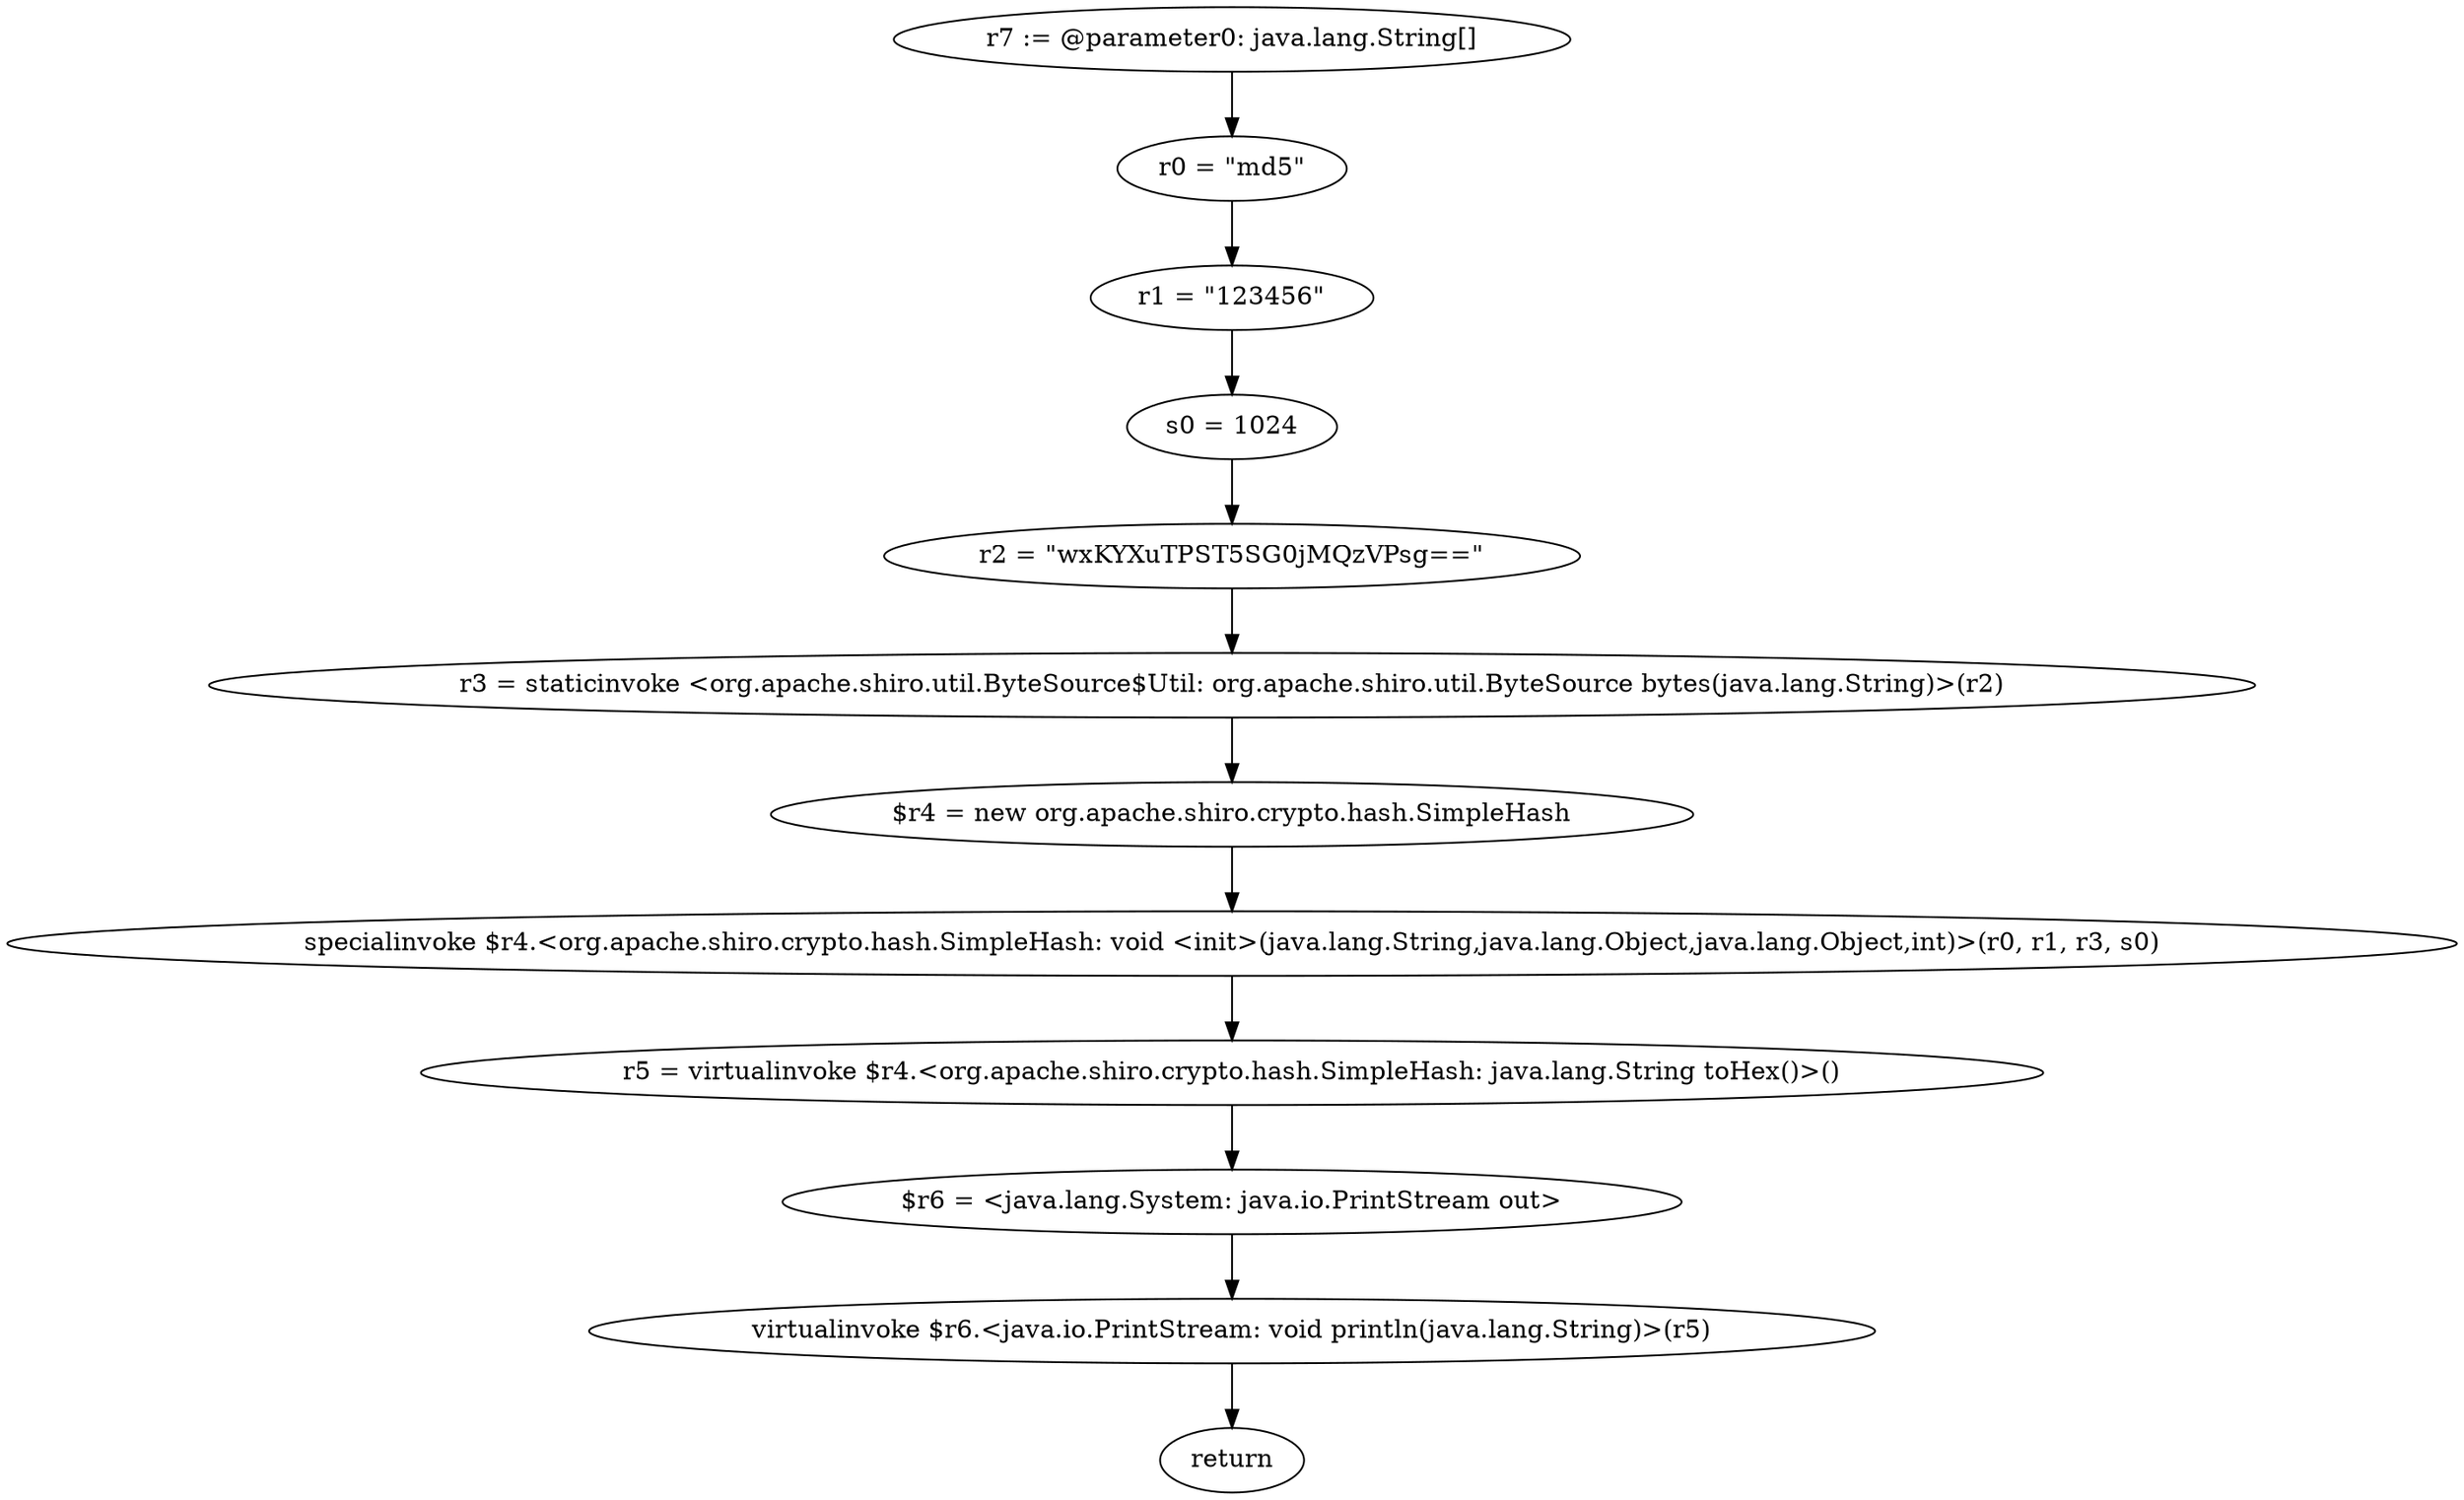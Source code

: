 digraph "unitGraph" {
    "r7 := @parameter0: java.lang.String[]"
    "r0 = \"md5\""
    "r1 = \"123456\""
    "s0 = 1024"
    "r2 = \"wxKYXuTPST5SG0jMQzVPsg==\""
    "r3 = staticinvoke <org.apache.shiro.util.ByteSource$Util: org.apache.shiro.util.ByteSource bytes(java.lang.String)>(r2)"
    "$r4 = new org.apache.shiro.crypto.hash.SimpleHash"
    "specialinvoke $r4.<org.apache.shiro.crypto.hash.SimpleHash: void <init>(java.lang.String,java.lang.Object,java.lang.Object,int)>(r0, r1, r3, s0)"
    "r5 = virtualinvoke $r4.<org.apache.shiro.crypto.hash.SimpleHash: java.lang.String toHex()>()"
    "$r6 = <java.lang.System: java.io.PrintStream out>"
    "virtualinvoke $r6.<java.io.PrintStream: void println(java.lang.String)>(r5)"
    "return"
    "r7 := @parameter0: java.lang.String[]"->"r0 = \"md5\"";
    "r0 = \"md5\""->"r1 = \"123456\"";
    "r1 = \"123456\""->"s0 = 1024";
    "s0 = 1024"->"r2 = \"wxKYXuTPST5SG0jMQzVPsg==\"";
    "r2 = \"wxKYXuTPST5SG0jMQzVPsg==\""->"r3 = staticinvoke <org.apache.shiro.util.ByteSource$Util: org.apache.shiro.util.ByteSource bytes(java.lang.String)>(r2)";
    "r3 = staticinvoke <org.apache.shiro.util.ByteSource$Util: org.apache.shiro.util.ByteSource bytes(java.lang.String)>(r2)"->"$r4 = new org.apache.shiro.crypto.hash.SimpleHash";
    "$r4 = new org.apache.shiro.crypto.hash.SimpleHash"->"specialinvoke $r4.<org.apache.shiro.crypto.hash.SimpleHash: void <init>(java.lang.String,java.lang.Object,java.lang.Object,int)>(r0, r1, r3, s0)";
    "specialinvoke $r4.<org.apache.shiro.crypto.hash.SimpleHash: void <init>(java.lang.String,java.lang.Object,java.lang.Object,int)>(r0, r1, r3, s0)"->"r5 = virtualinvoke $r4.<org.apache.shiro.crypto.hash.SimpleHash: java.lang.String toHex()>()";
    "r5 = virtualinvoke $r4.<org.apache.shiro.crypto.hash.SimpleHash: java.lang.String toHex()>()"->"$r6 = <java.lang.System: java.io.PrintStream out>";
    "$r6 = <java.lang.System: java.io.PrintStream out>"->"virtualinvoke $r6.<java.io.PrintStream: void println(java.lang.String)>(r5)";
    "virtualinvoke $r6.<java.io.PrintStream: void println(java.lang.String)>(r5)"->"return";
}
